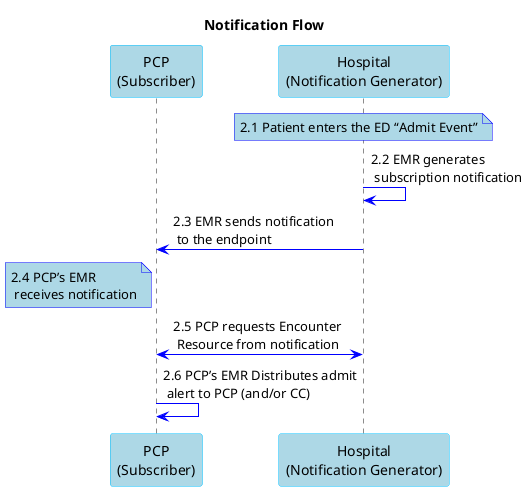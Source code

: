 @startuml
title Notification Flow

skinparam sequence {
backgroundColor DeepSkyBlue
BorderColor DarkSlateGray
ArrowColor Blue
}

skinparam Note {
BackgroundColor LightBlue
BorderColor Blue
}

skinparam Participant {
FontName Arial
Style awesome
BorderColor DeepSkyBlue
BackgroundColor LightBlue
}

participant "PCP\n(Subscriber)" as PCP
participant "Hospital\n(Notification Generator)" as Hospital

note over Hospital: 2.1 Patient enters the ED “Admit Event”
Hospital -> Hospital: 2.2 EMR generates\n subscription notification
Hospital -> PCP: 2.3 EMR sends notification\n to the endpoint
note left of PCP: 2.4 PCP’s EMR\n receives notification
PCP <-> Hospital: 2.5 PCP requests Encounter\n Resource from notification

PCP -> PCP: 2.6 PCP’s EMR Distributes admit\n alert to PCP (and/or CC)
@enduml